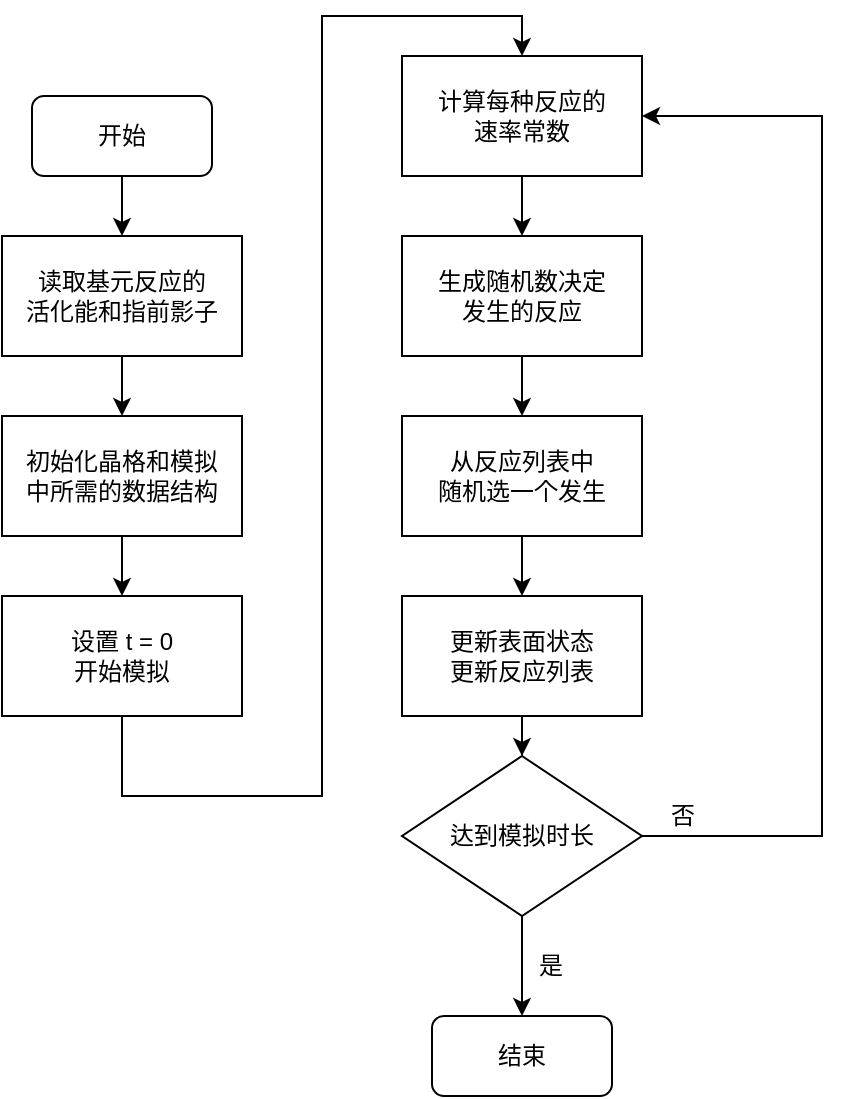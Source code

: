 <mxfile version="20.5.3" type="github">
  <diagram id="YwS44fHjuzWyZxPIYiSC" name="第 1 页">
    <mxGraphModel dx="1422" dy="790" grid="1" gridSize="10" guides="1" tooltips="1" connect="1" arrows="1" fold="1" page="1" pageScale="1" pageWidth="827" pageHeight="1169" math="0" shadow="0">
      <root>
        <mxCell id="0" />
        <mxCell id="1" parent="0" />
        <mxCell id="T6y9vuJQYdU9k44yFDkW-7" value="" style="edgeStyle=orthogonalEdgeStyle;rounded=0;orthogonalLoop=1;jettySize=auto;html=1;" edge="1" parent="1" source="T6y9vuJQYdU9k44yFDkW-1" target="T6y9vuJQYdU9k44yFDkW-2">
          <mxGeometry relative="1" as="geometry" />
        </mxCell>
        <mxCell id="T6y9vuJQYdU9k44yFDkW-1" value="开始" style="rounded=1;whiteSpace=wrap;html=1;" vertex="1" parent="1">
          <mxGeometry x="155" y="210" width="90" height="40" as="geometry" />
        </mxCell>
        <mxCell id="T6y9vuJQYdU9k44yFDkW-4" value="" style="edgeStyle=orthogonalEdgeStyle;rounded=0;orthogonalLoop=1;jettySize=auto;html=1;" edge="1" parent="1" source="T6y9vuJQYdU9k44yFDkW-2" target="T6y9vuJQYdU9k44yFDkW-3">
          <mxGeometry relative="1" as="geometry" />
        </mxCell>
        <mxCell id="T6y9vuJQYdU9k44yFDkW-2" value="&lt;div&gt;读取基元反应的&lt;/div&gt;&lt;div&gt;活化能和指前影子&lt;/div&gt;" style="rounded=0;whiteSpace=wrap;html=1;" vertex="1" parent="1">
          <mxGeometry x="140" y="280" width="120" height="60" as="geometry" />
        </mxCell>
        <mxCell id="T6y9vuJQYdU9k44yFDkW-6" value="" style="edgeStyle=orthogonalEdgeStyle;rounded=0;orthogonalLoop=1;jettySize=auto;html=1;" edge="1" parent="1" source="T6y9vuJQYdU9k44yFDkW-3" target="T6y9vuJQYdU9k44yFDkW-5">
          <mxGeometry relative="1" as="geometry" />
        </mxCell>
        <mxCell id="T6y9vuJQYdU9k44yFDkW-3" value="&lt;div&gt;初始化晶格和模拟&lt;/div&gt;&lt;div&gt;中所需的数据结构&lt;/div&gt;" style="rounded=0;whiteSpace=wrap;html=1;" vertex="1" parent="1">
          <mxGeometry x="140" y="370" width="120" height="60" as="geometry" />
        </mxCell>
        <mxCell id="T6y9vuJQYdU9k44yFDkW-22" style="edgeStyle=orthogonalEdgeStyle;rounded=0;orthogonalLoop=1;jettySize=auto;html=1;entryX=0.5;entryY=0;entryDx=0;entryDy=0;" edge="1" parent="1" source="T6y9vuJQYdU9k44yFDkW-5" target="T6y9vuJQYdU9k44yFDkW-8">
          <mxGeometry relative="1" as="geometry">
            <Array as="points">
              <mxPoint x="200" y="560" />
              <mxPoint x="300" y="560" />
              <mxPoint x="300" y="170" />
              <mxPoint x="400" y="170" />
            </Array>
          </mxGeometry>
        </mxCell>
        <mxCell id="T6y9vuJQYdU9k44yFDkW-5" value="&lt;div&gt;设置 t = 0&lt;/div&gt;&lt;div&gt;开始模拟&lt;br&gt;&lt;/div&gt;" style="whiteSpace=wrap;html=1;rounded=0;" vertex="1" parent="1">
          <mxGeometry x="140" y="460" width="120" height="60" as="geometry" />
        </mxCell>
        <mxCell id="T6y9vuJQYdU9k44yFDkW-10" value="" style="edgeStyle=orthogonalEdgeStyle;rounded=0;orthogonalLoop=1;jettySize=auto;html=1;" edge="1" parent="1" source="T6y9vuJQYdU9k44yFDkW-8" target="T6y9vuJQYdU9k44yFDkW-9">
          <mxGeometry relative="1" as="geometry" />
        </mxCell>
        <mxCell id="T6y9vuJQYdU9k44yFDkW-8" value="&lt;div&gt;计算每种反应的&lt;/div&gt;&lt;div&gt;速率常数&lt;/div&gt;" style="rounded=0;whiteSpace=wrap;html=1;" vertex="1" parent="1">
          <mxGeometry x="340" y="190" width="120" height="60" as="geometry" />
        </mxCell>
        <mxCell id="T6y9vuJQYdU9k44yFDkW-12" value="" style="edgeStyle=orthogonalEdgeStyle;rounded=0;orthogonalLoop=1;jettySize=auto;html=1;" edge="1" parent="1" source="T6y9vuJQYdU9k44yFDkW-9" target="T6y9vuJQYdU9k44yFDkW-11">
          <mxGeometry relative="1" as="geometry" />
        </mxCell>
        <mxCell id="T6y9vuJQYdU9k44yFDkW-9" value="&lt;div&gt;生成随机数决定&lt;/div&gt;&lt;div&gt;发生的反应&lt;/div&gt;" style="rounded=0;whiteSpace=wrap;html=1;" vertex="1" parent="1">
          <mxGeometry x="340" y="280" width="120" height="60" as="geometry" />
        </mxCell>
        <mxCell id="T6y9vuJQYdU9k44yFDkW-14" value="" style="edgeStyle=orthogonalEdgeStyle;rounded=0;orthogonalLoop=1;jettySize=auto;html=1;" edge="1" parent="1" source="T6y9vuJQYdU9k44yFDkW-11" target="T6y9vuJQYdU9k44yFDkW-13">
          <mxGeometry relative="1" as="geometry" />
        </mxCell>
        <mxCell id="T6y9vuJQYdU9k44yFDkW-11" value="&lt;div&gt;从反应列表中&lt;/div&gt;&lt;div&gt;随机选一个发生&lt;/div&gt;" style="whiteSpace=wrap;html=1;rounded=0;" vertex="1" parent="1">
          <mxGeometry x="340" y="370" width="120" height="60" as="geometry" />
        </mxCell>
        <mxCell id="T6y9vuJQYdU9k44yFDkW-16" value="" style="edgeStyle=orthogonalEdgeStyle;rounded=0;orthogonalLoop=1;jettySize=auto;html=1;" edge="1" parent="1" source="T6y9vuJQYdU9k44yFDkW-13" target="T6y9vuJQYdU9k44yFDkW-15">
          <mxGeometry relative="1" as="geometry" />
        </mxCell>
        <mxCell id="T6y9vuJQYdU9k44yFDkW-13" value="&lt;div&gt;更新表面状态&lt;/div&gt;&lt;div&gt;更新反应列表&lt;br&gt;&lt;/div&gt;" style="whiteSpace=wrap;html=1;rounded=0;" vertex="1" parent="1">
          <mxGeometry x="340" y="460" width="120" height="60" as="geometry" />
        </mxCell>
        <mxCell id="T6y9vuJQYdU9k44yFDkW-17" style="edgeStyle=orthogonalEdgeStyle;rounded=0;orthogonalLoop=1;jettySize=auto;html=1;entryX=1;entryY=0.5;entryDx=0;entryDy=0;" edge="1" parent="1" source="T6y9vuJQYdU9k44yFDkW-15" target="T6y9vuJQYdU9k44yFDkW-8">
          <mxGeometry relative="1" as="geometry">
            <Array as="points">
              <mxPoint x="550" y="580" />
              <mxPoint x="550" y="220" />
            </Array>
          </mxGeometry>
        </mxCell>
        <mxCell id="T6y9vuJQYdU9k44yFDkW-20" value="" style="edgeStyle=orthogonalEdgeStyle;rounded=0;orthogonalLoop=1;jettySize=auto;html=1;" edge="1" parent="1" source="T6y9vuJQYdU9k44yFDkW-15" target="T6y9vuJQYdU9k44yFDkW-19">
          <mxGeometry relative="1" as="geometry" />
        </mxCell>
        <mxCell id="T6y9vuJQYdU9k44yFDkW-15" value="达到模拟时长" style="rhombus;whiteSpace=wrap;html=1;rounded=0;" vertex="1" parent="1">
          <mxGeometry x="340" y="540" width="120" height="80" as="geometry" />
        </mxCell>
        <mxCell id="T6y9vuJQYdU9k44yFDkW-18" value="否" style="text;html=1;align=center;verticalAlign=middle;resizable=0;points=[];autosize=1;strokeColor=none;fillColor=none;" vertex="1" parent="1">
          <mxGeometry x="460" y="555" width="40" height="30" as="geometry" />
        </mxCell>
        <mxCell id="T6y9vuJQYdU9k44yFDkW-19" value="结束" style="rounded=1;whiteSpace=wrap;html=1;" vertex="1" parent="1">
          <mxGeometry x="355" y="670" width="90" height="40" as="geometry" />
        </mxCell>
        <mxCell id="T6y9vuJQYdU9k44yFDkW-21" value="是" style="text;html=1;align=center;verticalAlign=middle;resizable=0;points=[];autosize=1;strokeColor=none;fillColor=none;" vertex="1" parent="1">
          <mxGeometry x="394" y="630" width="40" height="30" as="geometry" />
        </mxCell>
      </root>
    </mxGraphModel>
  </diagram>
</mxfile>
